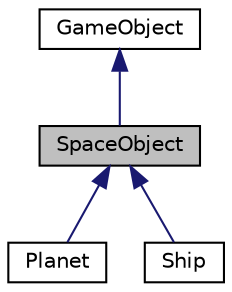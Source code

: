 digraph "SpaceObject"
{
  edge [fontname="Helvetica",fontsize="10",labelfontname="Helvetica",labelfontsize="10"];
  node [fontname="Helvetica",fontsize="10",shape=record];
  Node1 [label="SpaceObject",height=0.2,width=0.4,color="black", fillcolor="grey75", style="filled" fontcolor="black"];
  Node2 -> Node1 [dir="back",color="midnightblue",fontsize="10",style="solid",fontname="Helvetica"];
  Node2 [label="GameObject",height=0.2,width=0.4,color="black", fillcolor="white", style="filled",URL="$class_game_object.html"];
  Node1 -> Node3 [dir="back",color="midnightblue",fontsize="10",style="solid",fontname="Helvetica"];
  Node3 [label="Planet",height=0.2,width=0.4,color="black", fillcolor="white", style="filled",URL="$class_planet.html"];
  Node1 -> Node4 [dir="back",color="midnightblue",fontsize="10",style="solid",fontname="Helvetica"];
  Node4 [label="Ship",height=0.2,width=0.4,color="black", fillcolor="white", style="filled",URL="$class_ship.html"];
}
